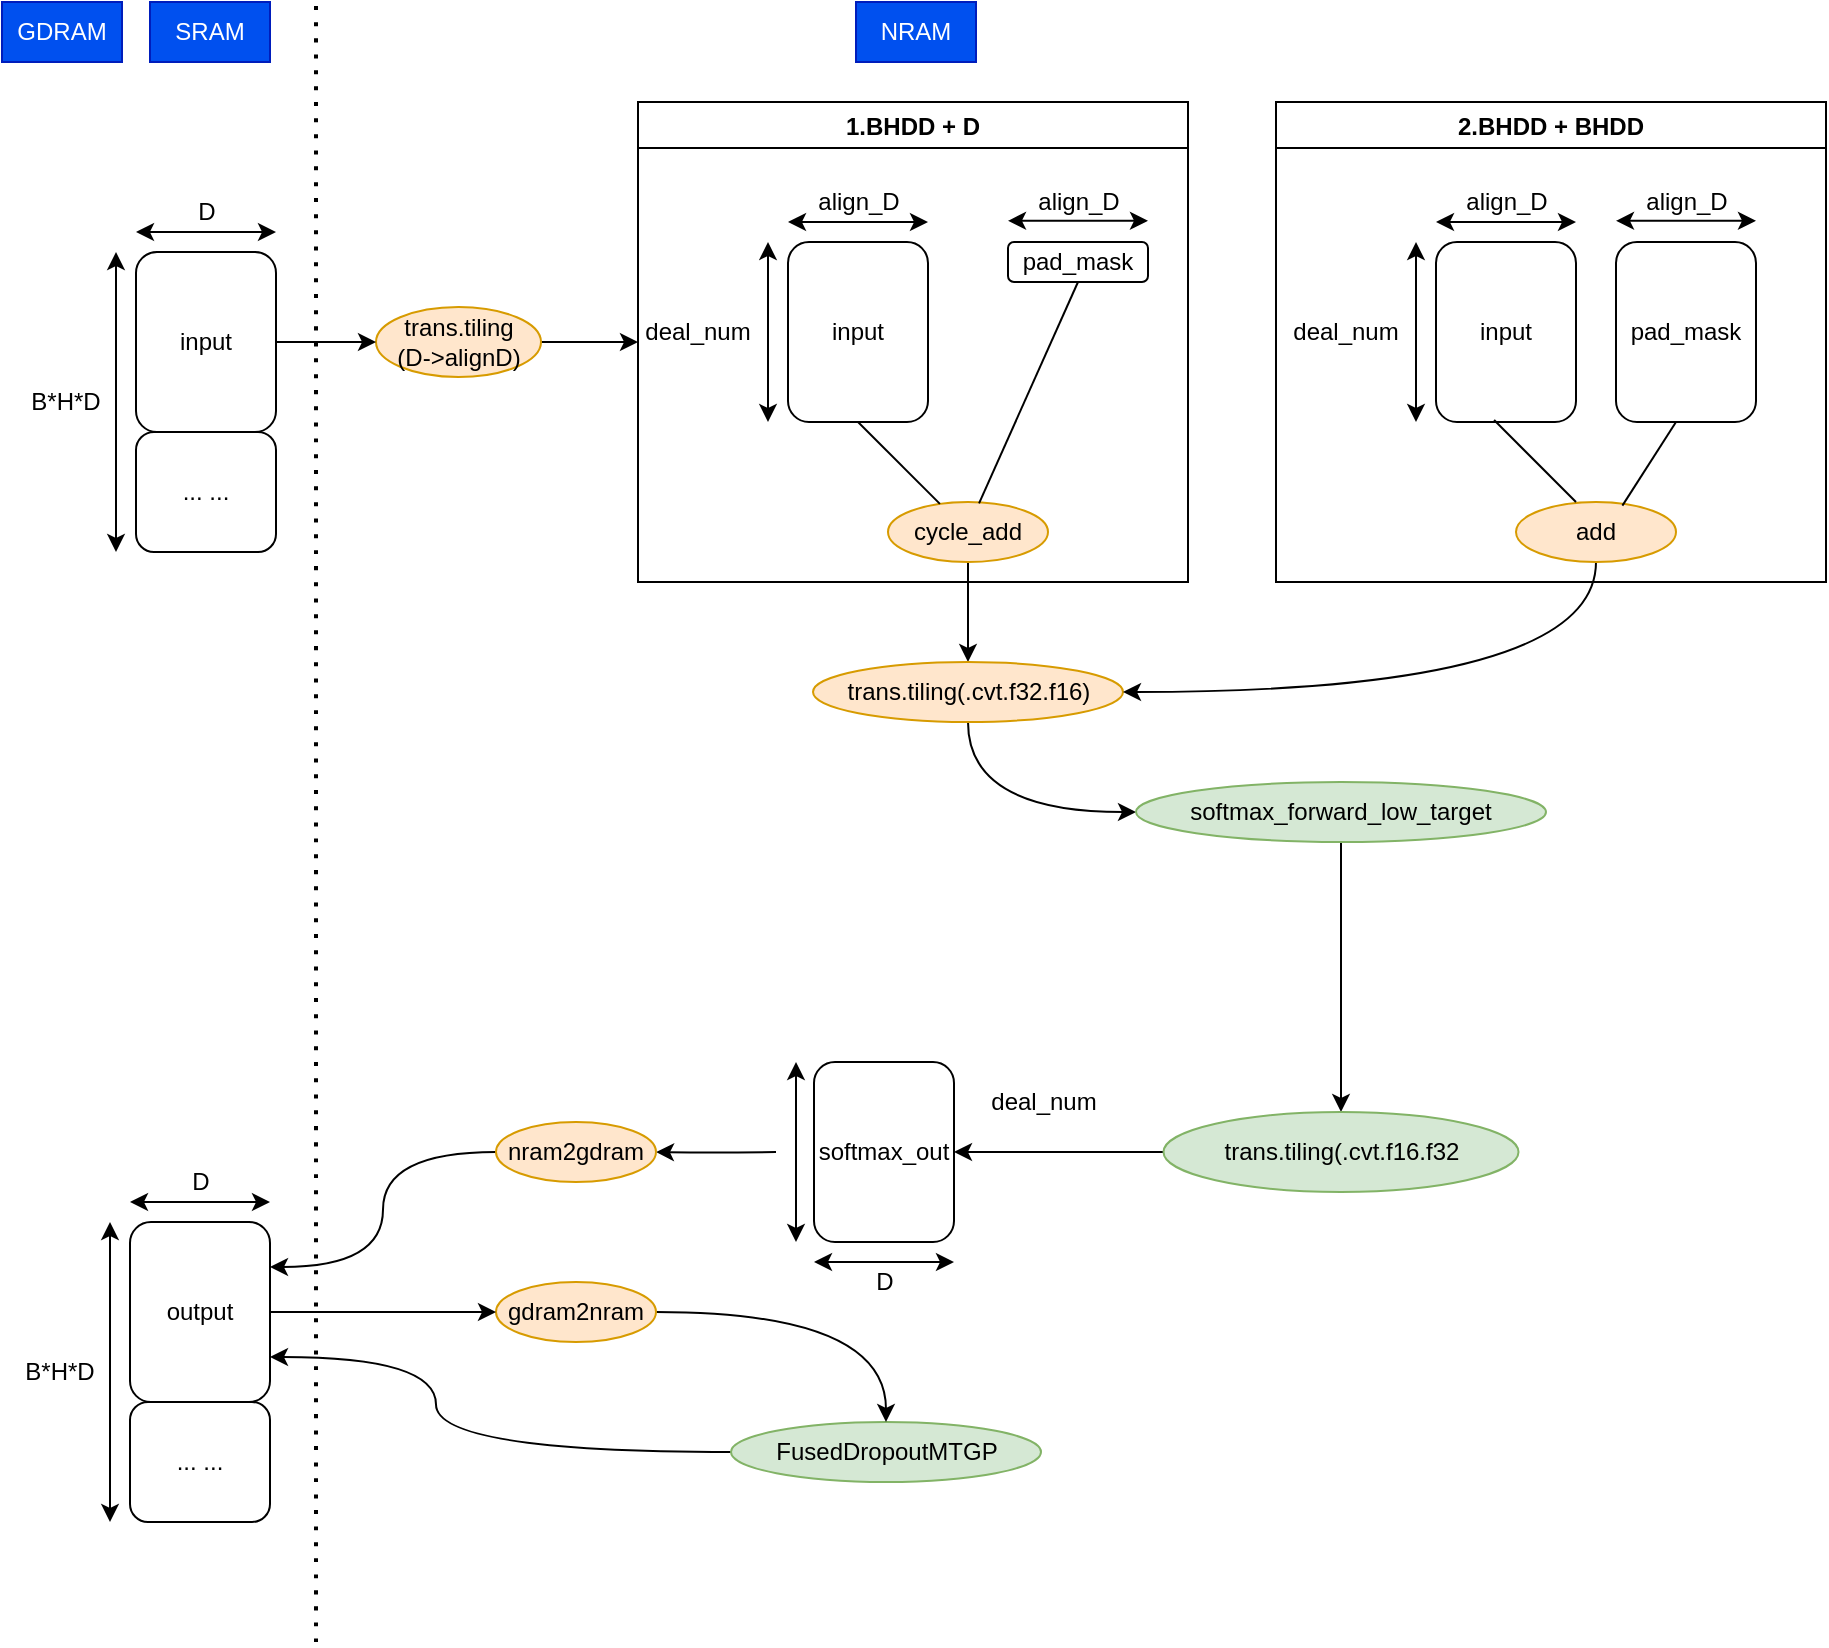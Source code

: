 <mxfile version="20.3.7" type="github">
  <diagram id="jfShUcs9I2K-0doQvZvM" name="第 1 页">
    <mxGraphModel dx="1357" dy="777" grid="1" gridSize="10" guides="1" tooltips="1" connect="1" arrows="1" fold="1" page="1" pageScale="1" pageWidth="3300" pageHeight="4681" math="0" shadow="0">
      <root>
        <mxCell id="0" />
        <mxCell id="1" parent="0" />
        <mxCell id="-qZSoIFsuIlHtvBU8mxr-2" value="pad_mask" style="rounded=1;whiteSpace=wrap;html=1;" parent="1" vertex="1">
          <mxGeometry x="586" y="160" width="70" height="20" as="geometry" />
        </mxCell>
        <mxCell id="-qZSoIFsuIlHtvBU8mxr-38" style="edgeStyle=orthogonalEdgeStyle;rounded=0;orthogonalLoop=1;jettySize=auto;html=1;exitX=0.5;exitY=1;exitDx=0;exitDy=0;entryX=0.5;entryY=0;entryDx=0;entryDy=0;" parent="1" source="-qZSoIFsuIlHtvBU8mxr-19" target="-qZSoIFsuIlHtvBU8mxr-22" edge="1">
          <mxGeometry relative="1" as="geometry" />
        </mxCell>
        <mxCell id="-qZSoIFsuIlHtvBU8mxr-19" value="cycle_add" style="ellipse;whiteSpace=wrap;html=1;fillColor=#ffe6cc;strokeColor=#d79b00;" parent="1" vertex="1">
          <mxGeometry x="526" y="290" width="80" height="30" as="geometry" />
        </mxCell>
        <mxCell id="-qZSoIFsuIlHtvBU8mxr-20" value="" style="endArrow=none;html=1;rounded=0;entryX=0.5;entryY=1;entryDx=0;entryDy=0;" parent="1" source="-qZSoIFsuIlHtvBU8mxr-19" target="-qZSoIFsuIlHtvBU8mxr-1" edge="1">
          <mxGeometry width="50" height="50" relative="1" as="geometry">
            <mxPoint x="446" y="340" as="sourcePoint" />
            <mxPoint x="496" y="290" as="targetPoint" />
          </mxGeometry>
        </mxCell>
        <mxCell id="-qZSoIFsuIlHtvBU8mxr-21" value="" style="endArrow=none;html=1;rounded=0;entryX=0.5;entryY=1;entryDx=0;entryDy=0;exitX=0.569;exitY=0.022;exitDx=0;exitDy=0;exitPerimeter=0;" parent="1" source="-qZSoIFsuIlHtvBU8mxr-19" target="-qZSoIFsuIlHtvBU8mxr-2" edge="1">
          <mxGeometry width="50" height="50" relative="1" as="geometry">
            <mxPoint x="756" y="290" as="sourcePoint" />
            <mxPoint x="806" y="240" as="targetPoint" />
          </mxGeometry>
        </mxCell>
        <mxCell id="-qZSoIFsuIlHtvBU8mxr-99" style="edgeStyle=orthogonalEdgeStyle;curved=1;rounded=0;orthogonalLoop=1;jettySize=auto;html=1;exitX=0.5;exitY=1;exitDx=0;exitDy=0;entryX=0;entryY=0.5;entryDx=0;entryDy=0;" parent="1" source="-qZSoIFsuIlHtvBU8mxr-22" target="-qZSoIFsuIlHtvBU8mxr-33" edge="1">
          <mxGeometry relative="1" as="geometry">
            <mxPoint x="390" y="450" as="targetPoint" />
          </mxGeometry>
        </mxCell>
        <mxCell id="-qZSoIFsuIlHtvBU8mxr-22" value="trans.tiling(.cvt.f32.f16)" style="ellipse;whiteSpace=wrap;html=1;fillColor=#ffe6cc;strokeColor=#d79b00;" parent="1" vertex="1">
          <mxGeometry x="488.5" y="370" width="155" height="30" as="geometry" />
        </mxCell>
        <mxCell id="-qZSoIFsuIlHtvBU8mxr-104" style="edgeStyle=orthogonalEdgeStyle;curved=1;rounded=0;orthogonalLoop=1;jettySize=auto;html=1;entryX=0.5;entryY=0;entryDx=0;entryDy=0;" parent="1" source="-qZSoIFsuIlHtvBU8mxr-33" target="-qZSoIFsuIlHtvBU8mxr-44" edge="1">
          <mxGeometry relative="1" as="geometry">
            <mxPoint x="742.5" y="500" as="targetPoint" />
          </mxGeometry>
        </mxCell>
        <mxCell id="-qZSoIFsuIlHtvBU8mxr-33" value="softmax_forward_low_target" style="ellipse;whiteSpace=wrap;html=1;fillColor=#d5e8d4;strokeColor=#82b366;" parent="1" vertex="1">
          <mxGeometry x="650" y="430" width="205" height="30" as="geometry" />
        </mxCell>
        <mxCell id="-qZSoIFsuIlHtvBU8mxr-103" style="edgeStyle=orthogonalEdgeStyle;curved=1;rounded=0;orthogonalLoop=1;jettySize=auto;html=1;exitX=0;exitY=0.5;exitDx=0;exitDy=0;entryX=1;entryY=0.5;entryDx=0;entryDy=0;" parent="1" source="-qZSoIFsuIlHtvBU8mxr-44" target="-qZSoIFsuIlHtvBU8mxr-46" edge="1">
          <mxGeometry relative="1" as="geometry" />
        </mxCell>
        <mxCell id="-qZSoIFsuIlHtvBU8mxr-44" value="trans.tiling(.cvt.f16.f32" style="ellipse;whiteSpace=wrap;html=1;fillColor=#d5e8d4;strokeColor=#82b366;" parent="1" vertex="1">
          <mxGeometry x="663.75" y="595" width="177.5" height="40" as="geometry" />
        </mxCell>
        <mxCell id="-qZSoIFsuIlHtvBU8mxr-95" style="edgeStyle=orthogonalEdgeStyle;curved=1;rounded=0;orthogonalLoop=1;jettySize=auto;html=1;entryX=1;entryY=0.5;entryDx=0;entryDy=0;" parent="1" target="-qZSoIFsuIlHtvBU8mxr-93" edge="1">
          <mxGeometry relative="1" as="geometry">
            <mxPoint x="470" y="615" as="sourcePoint" />
          </mxGeometry>
        </mxCell>
        <mxCell id="-qZSoIFsuIlHtvBU8mxr-46" value="softmax_out" style="rounded=1;whiteSpace=wrap;html=1;" parent="1" vertex="1">
          <mxGeometry x="489" y="570" width="70" height="90" as="geometry" />
        </mxCell>
        <mxCell id="-qZSoIFsuIlHtvBU8mxr-48" value="" style="endArrow=classic;startArrow=classic;html=1;rounded=0;" parent="1" edge="1">
          <mxGeometry width="50" height="50" relative="1" as="geometry">
            <mxPoint x="480" y="660" as="sourcePoint" />
            <mxPoint x="480" y="570" as="targetPoint" />
          </mxGeometry>
        </mxCell>
        <mxCell id="-qZSoIFsuIlHtvBU8mxr-49" value="deal_num" style="text;html=1;strokeColor=none;fillColor=none;align=center;verticalAlign=middle;whiteSpace=wrap;rounded=0;" parent="1" vertex="1">
          <mxGeometry x="579" y="580" width="50" height="20" as="geometry" />
        </mxCell>
        <mxCell id="-qZSoIFsuIlHtvBU8mxr-50" value="D" style="text;html=1;strokeColor=none;fillColor=none;align=center;verticalAlign=middle;whiteSpace=wrap;rounded=0;" parent="1" vertex="1">
          <mxGeometry x="496.5" y="670" width="55" height="20" as="geometry" />
        </mxCell>
        <mxCell id="-qZSoIFsuIlHtvBU8mxr-51" value="" style="endArrow=classic;startArrow=classic;html=1;rounded=0;" parent="1" edge="1">
          <mxGeometry width="50" height="50" relative="1" as="geometry">
            <mxPoint x="489" y="670.0" as="sourcePoint" />
            <mxPoint x="559" y="670.0" as="targetPoint" />
          </mxGeometry>
        </mxCell>
        <mxCell id="-qZSoIFsuIlHtvBU8mxr-52" value="" style="group" parent="1" vertex="1" connectable="0">
          <mxGeometry x="90" y="135" width="130" height="180" as="geometry" />
        </mxCell>
        <mxCell id="-qZSoIFsuIlHtvBU8mxr-9" value="... ..." style="rounded=1;whiteSpace=wrap;html=1;" parent="-qZSoIFsuIlHtvBU8mxr-52" vertex="1">
          <mxGeometry x="60" y="120" width="70" height="60" as="geometry" />
        </mxCell>
        <mxCell id="-qZSoIFsuIlHtvBU8mxr-10" value="" style="endArrow=classic;startArrow=classic;html=1;rounded=0;" parent="-qZSoIFsuIlHtvBU8mxr-52" edge="1">
          <mxGeometry width="50" height="50" relative="1" as="geometry">
            <mxPoint x="50" y="180" as="sourcePoint" />
            <mxPoint x="50" y="30.0" as="targetPoint" />
          </mxGeometry>
        </mxCell>
        <mxCell id="-qZSoIFsuIlHtvBU8mxr-11" value="B*H*D" style="text;html=1;strokeColor=none;fillColor=none;align=center;verticalAlign=middle;whiteSpace=wrap;rounded=0;" parent="-qZSoIFsuIlHtvBU8mxr-52" vertex="1">
          <mxGeometry y="95" width="50" height="20" as="geometry" />
        </mxCell>
        <mxCell id="-qZSoIFsuIlHtvBU8mxr-16" value="input" style="rounded=1;whiteSpace=wrap;html=1;" parent="-qZSoIFsuIlHtvBU8mxr-52" vertex="1">
          <mxGeometry x="60" y="30" width="70" height="90" as="geometry" />
        </mxCell>
        <mxCell id="-qZSoIFsuIlHtvBU8mxr-17" value="D" style="text;html=1;strokeColor=none;fillColor=none;align=center;verticalAlign=middle;whiteSpace=wrap;rounded=0;" parent="-qZSoIFsuIlHtvBU8mxr-52" vertex="1">
          <mxGeometry x="67.5" width="55" height="20" as="geometry" />
        </mxCell>
        <mxCell id="-qZSoIFsuIlHtvBU8mxr-18" value="" style="endArrow=classic;startArrow=classic;html=1;rounded=0;" parent="-qZSoIFsuIlHtvBU8mxr-52" edge="1">
          <mxGeometry width="50" height="50" relative="1" as="geometry">
            <mxPoint x="60" y="20.0" as="sourcePoint" />
            <mxPoint x="130" y="20.0" as="targetPoint" />
          </mxGeometry>
        </mxCell>
        <mxCell id="-qZSoIFsuIlHtvBU8mxr-53" value="" style="group" parent="1" vertex="1" connectable="0">
          <mxGeometry x="87" y="620" width="130" height="180" as="geometry" />
        </mxCell>
        <mxCell id="-qZSoIFsuIlHtvBU8mxr-54" value="... ..." style="rounded=1;whiteSpace=wrap;html=1;" parent="-qZSoIFsuIlHtvBU8mxr-53" vertex="1">
          <mxGeometry x="60" y="120" width="70" height="60" as="geometry" />
        </mxCell>
        <mxCell id="-qZSoIFsuIlHtvBU8mxr-55" value="" style="endArrow=classic;startArrow=classic;html=1;rounded=0;" parent="-qZSoIFsuIlHtvBU8mxr-53" edge="1">
          <mxGeometry width="50" height="50" relative="1" as="geometry">
            <mxPoint x="50" y="180" as="sourcePoint" />
            <mxPoint x="50" y="30.0" as="targetPoint" />
          </mxGeometry>
        </mxCell>
        <mxCell id="-qZSoIFsuIlHtvBU8mxr-56" value="B*H*D" style="text;html=1;strokeColor=none;fillColor=none;align=center;verticalAlign=middle;whiteSpace=wrap;rounded=0;" parent="-qZSoIFsuIlHtvBU8mxr-53" vertex="1">
          <mxGeometry y="95" width="50" height="20" as="geometry" />
        </mxCell>
        <mxCell id="-qZSoIFsuIlHtvBU8mxr-57" value="output" style="rounded=1;whiteSpace=wrap;html=1;" parent="-qZSoIFsuIlHtvBU8mxr-53" vertex="1">
          <mxGeometry x="60" y="30" width="70" height="90" as="geometry" />
        </mxCell>
        <mxCell id="-qZSoIFsuIlHtvBU8mxr-58" value="D" style="text;html=1;strokeColor=none;fillColor=none;align=center;verticalAlign=middle;whiteSpace=wrap;rounded=0;" parent="-qZSoIFsuIlHtvBU8mxr-53" vertex="1">
          <mxGeometry x="67.5" width="55" height="20" as="geometry" />
        </mxCell>
        <mxCell id="-qZSoIFsuIlHtvBU8mxr-59" value="" style="endArrow=classic;startArrow=classic;html=1;rounded=0;" parent="-qZSoIFsuIlHtvBU8mxr-53" edge="1">
          <mxGeometry width="50" height="50" relative="1" as="geometry">
            <mxPoint x="60" y="20.0" as="sourcePoint" />
            <mxPoint x="130" y="20.0" as="targetPoint" />
          </mxGeometry>
        </mxCell>
        <mxCell id="-qZSoIFsuIlHtvBU8mxr-63" style="edgeStyle=orthogonalEdgeStyle;curved=1;rounded=0;orthogonalLoop=1;jettySize=auto;html=1;entryX=1;entryY=0.75;entryDx=0;entryDy=0;" parent="1" source="-qZSoIFsuIlHtvBU8mxr-61" target="-qZSoIFsuIlHtvBU8mxr-57" edge="1">
          <mxGeometry relative="1" as="geometry">
            <Array as="points">
              <mxPoint x="300" y="765" />
              <mxPoint x="300" y="718" />
            </Array>
          </mxGeometry>
        </mxCell>
        <mxCell id="-qZSoIFsuIlHtvBU8mxr-61" value="FusedDropoutMTGP" style="ellipse;whiteSpace=wrap;html=1;fillColor=#d5e8d4;strokeColor=#82b366;" parent="1" vertex="1">
          <mxGeometry x="447.5" y="750" width="155" height="30" as="geometry" />
        </mxCell>
        <mxCell id="-qZSoIFsuIlHtvBU8mxr-64" value="pad_mask" style="rounded=1;whiteSpace=wrap;html=1;" parent="1" vertex="1">
          <mxGeometry x="890" y="160" width="70" height="90" as="geometry" />
        </mxCell>
        <mxCell id="-qZSoIFsuIlHtvBU8mxr-65" value="" style="group" parent="1" vertex="1" connectable="0">
          <mxGeometry x="406" y="130" width="140" height="120" as="geometry" />
        </mxCell>
        <mxCell id="-qZSoIFsuIlHtvBU8mxr-1" value="input" style="rounded=1;whiteSpace=wrap;html=1;" parent="-qZSoIFsuIlHtvBU8mxr-65" vertex="1">
          <mxGeometry x="70" y="30" width="70" height="90" as="geometry" />
        </mxCell>
        <mxCell id="-qZSoIFsuIlHtvBU8mxr-3" value="" style="endArrow=classic;startArrow=classic;html=1;rounded=0;" parent="-qZSoIFsuIlHtvBU8mxr-65" edge="1">
          <mxGeometry width="50" height="50" relative="1" as="geometry">
            <mxPoint x="60" y="120" as="sourcePoint" />
            <mxPoint x="60" y="30" as="targetPoint" />
          </mxGeometry>
        </mxCell>
        <mxCell id="-qZSoIFsuIlHtvBU8mxr-4" value="deal_num" style="text;html=1;strokeColor=none;fillColor=none;align=center;verticalAlign=middle;whiteSpace=wrap;rounded=0;" parent="-qZSoIFsuIlHtvBU8mxr-65" vertex="1">
          <mxGeometry y="65" width="50" height="20" as="geometry" />
        </mxCell>
        <mxCell id="-qZSoIFsuIlHtvBU8mxr-5" value="" style="endArrow=classic;startArrow=classic;html=1;rounded=0;" parent="-qZSoIFsuIlHtvBU8mxr-65" edge="1">
          <mxGeometry width="50" height="50" relative="1" as="geometry">
            <mxPoint x="70" y="20" as="sourcePoint" />
            <mxPoint x="140" y="20" as="targetPoint" />
          </mxGeometry>
        </mxCell>
        <mxCell id="-qZSoIFsuIlHtvBU8mxr-6" value="align_D" style="text;html=1;strokeColor=none;fillColor=none;align=center;verticalAlign=middle;whiteSpace=wrap;rounded=0;" parent="-qZSoIFsuIlHtvBU8mxr-65" vertex="1">
          <mxGeometry x="77.5" width="55" height="20" as="geometry" />
        </mxCell>
        <mxCell id="-qZSoIFsuIlHtvBU8mxr-66" value="" style="group" parent="1" vertex="1" connectable="0">
          <mxGeometry x="730" y="130" width="140" height="120" as="geometry" />
        </mxCell>
        <mxCell id="-qZSoIFsuIlHtvBU8mxr-67" value="input" style="rounded=1;whiteSpace=wrap;html=1;" parent="-qZSoIFsuIlHtvBU8mxr-66" vertex="1">
          <mxGeometry x="70" y="30" width="70" height="90" as="geometry" />
        </mxCell>
        <mxCell id="-qZSoIFsuIlHtvBU8mxr-68" value="" style="endArrow=classic;startArrow=classic;html=1;rounded=0;" parent="-qZSoIFsuIlHtvBU8mxr-66" edge="1">
          <mxGeometry width="50" height="50" relative="1" as="geometry">
            <mxPoint x="60" y="120" as="sourcePoint" />
            <mxPoint x="60" y="30" as="targetPoint" />
          </mxGeometry>
        </mxCell>
        <mxCell id="-qZSoIFsuIlHtvBU8mxr-69" value="deal_num" style="text;html=1;strokeColor=none;fillColor=none;align=center;verticalAlign=middle;whiteSpace=wrap;rounded=0;" parent="-qZSoIFsuIlHtvBU8mxr-66" vertex="1">
          <mxGeometry y="65" width="50" height="20" as="geometry" />
        </mxCell>
        <mxCell id="-qZSoIFsuIlHtvBU8mxr-70" value="" style="endArrow=classic;startArrow=classic;html=1;rounded=0;" parent="-qZSoIFsuIlHtvBU8mxr-66" edge="1">
          <mxGeometry width="50" height="50" relative="1" as="geometry">
            <mxPoint x="70" y="20" as="sourcePoint" />
            <mxPoint x="140" y="20" as="targetPoint" />
          </mxGeometry>
        </mxCell>
        <mxCell id="-qZSoIFsuIlHtvBU8mxr-71" value="align_D" style="text;html=1;strokeColor=none;fillColor=none;align=center;verticalAlign=middle;whiteSpace=wrap;rounded=0;" parent="-qZSoIFsuIlHtvBU8mxr-66" vertex="1">
          <mxGeometry x="77.5" width="55" height="20" as="geometry" />
        </mxCell>
        <mxCell id="-qZSoIFsuIlHtvBU8mxr-72" value="" style="group" parent="1" vertex="1" connectable="0">
          <mxGeometry x="586" y="130" width="70" height="20" as="geometry" />
        </mxCell>
        <mxCell id="-qZSoIFsuIlHtvBU8mxr-7" value="align_D" style="text;html=1;strokeColor=none;fillColor=none;align=center;verticalAlign=middle;whiteSpace=wrap;rounded=0;" parent="-qZSoIFsuIlHtvBU8mxr-72" vertex="1">
          <mxGeometry x="7.5" width="55" height="20" as="geometry" />
        </mxCell>
        <mxCell id="-qZSoIFsuIlHtvBU8mxr-8" value="" style="endArrow=classic;startArrow=classic;html=1;rounded=0;" parent="-qZSoIFsuIlHtvBU8mxr-72" edge="1">
          <mxGeometry width="50" height="50" relative="1" as="geometry">
            <mxPoint y="19.41" as="sourcePoint" />
            <mxPoint x="70" y="19.41" as="targetPoint" />
          </mxGeometry>
        </mxCell>
        <mxCell id="-qZSoIFsuIlHtvBU8mxr-74" value="" style="group" parent="1" vertex="1" connectable="0">
          <mxGeometry x="890" y="130" width="70" height="20" as="geometry" />
        </mxCell>
        <mxCell id="-qZSoIFsuIlHtvBU8mxr-75" value="align_D" style="text;html=1;strokeColor=none;fillColor=none;align=center;verticalAlign=middle;whiteSpace=wrap;rounded=0;" parent="-qZSoIFsuIlHtvBU8mxr-74" vertex="1">
          <mxGeometry x="7.5" width="55" height="20" as="geometry" />
        </mxCell>
        <mxCell id="-qZSoIFsuIlHtvBU8mxr-76" value="" style="endArrow=classic;startArrow=classic;html=1;rounded=0;" parent="-qZSoIFsuIlHtvBU8mxr-74" edge="1">
          <mxGeometry width="50" height="50" relative="1" as="geometry">
            <mxPoint y="19.41" as="sourcePoint" />
            <mxPoint x="70" y="19.41" as="targetPoint" />
          </mxGeometry>
        </mxCell>
        <mxCell id="-qZSoIFsuIlHtvBU8mxr-81" style="edgeStyle=orthogonalEdgeStyle;curved=1;rounded=0;orthogonalLoop=1;jettySize=auto;html=1;exitX=0.5;exitY=1;exitDx=0;exitDy=0;entryX=1;entryY=0.5;entryDx=0;entryDy=0;" parent="1" source="-qZSoIFsuIlHtvBU8mxr-77" target="-qZSoIFsuIlHtvBU8mxr-22" edge="1">
          <mxGeometry relative="1" as="geometry" />
        </mxCell>
        <mxCell id="-qZSoIFsuIlHtvBU8mxr-77" value="add" style="ellipse;whiteSpace=wrap;html=1;fillColor=#ffe6cc;strokeColor=#d79b00;" parent="1" vertex="1">
          <mxGeometry x="840" y="290" width="80" height="30" as="geometry" />
        </mxCell>
        <mxCell id="-qZSoIFsuIlHtvBU8mxr-79" value="" style="endArrow=none;html=1;rounded=0;entryX=0.5;entryY=1;entryDx=0;entryDy=0;" parent="1" edge="1">
          <mxGeometry width="50" height="50" relative="1" as="geometry">
            <mxPoint x="869.995" y="289.995" as="sourcePoint" />
            <mxPoint x="829.04" y="249.04" as="targetPoint" />
          </mxGeometry>
        </mxCell>
        <mxCell id="-qZSoIFsuIlHtvBU8mxr-80" value="" style="endArrow=none;html=1;rounded=0;exitX=0.665;exitY=0.061;exitDx=0;exitDy=0;exitPerimeter=0;" parent="1" source="-qZSoIFsuIlHtvBU8mxr-77" edge="1">
          <mxGeometry width="50" height="50" relative="1" as="geometry">
            <mxPoint x="890" y="310" as="sourcePoint" />
            <mxPoint x="920" y="250" as="targetPoint" />
          </mxGeometry>
        </mxCell>
        <mxCell id="-qZSoIFsuIlHtvBU8mxr-82" value="1.BHDD + D" style="swimlane;" parent="1" vertex="1">
          <mxGeometry x="401" y="90" width="275" height="240" as="geometry" />
        </mxCell>
        <mxCell id="-qZSoIFsuIlHtvBU8mxr-83" value="2.BHDD + BHDD" style="swimlane;" parent="1" vertex="1">
          <mxGeometry x="720" y="90" width="275" height="240" as="geometry" />
        </mxCell>
        <mxCell id="-qZSoIFsuIlHtvBU8mxr-85" value="" style="endArrow=none;dashed=1;html=1;dashPattern=1 3;strokeWidth=2;rounded=0;curved=1;" parent="1" edge="1">
          <mxGeometry width="50" height="50" relative="1" as="geometry">
            <mxPoint x="240" y="860" as="sourcePoint" />
            <mxPoint x="240" y="40" as="targetPoint" />
          </mxGeometry>
        </mxCell>
        <mxCell id="-qZSoIFsuIlHtvBU8mxr-86" value="GDRAM" style="text;html=1;strokeColor=#001DBC;fillColor=#0050ef;align=center;verticalAlign=middle;whiteSpace=wrap;rounded=0;fontColor=#ffffff;" parent="1" vertex="1">
          <mxGeometry x="83" y="40" width="60" height="30" as="geometry" />
        </mxCell>
        <mxCell id="-qZSoIFsuIlHtvBU8mxr-87" value="NRAM" style="text;html=1;strokeColor=#001DBC;fillColor=#0050ef;align=center;verticalAlign=middle;whiteSpace=wrap;rounded=0;fontColor=#ffffff;" parent="1" vertex="1">
          <mxGeometry x="510" y="40" width="60" height="30" as="geometry" />
        </mxCell>
        <mxCell id="-qZSoIFsuIlHtvBU8mxr-88" value="SRAM" style="text;html=1;strokeColor=#001DBC;fillColor=#0050ef;align=center;verticalAlign=middle;whiteSpace=wrap;rounded=0;fontColor=#ffffff;" parent="1" vertex="1">
          <mxGeometry x="157" y="40" width="60" height="30" as="geometry" />
        </mxCell>
        <mxCell id="bBcEcRIMiIv9MEsN5RrY-2" style="edgeStyle=orthogonalEdgeStyle;rounded=0;orthogonalLoop=1;jettySize=auto;html=1;exitX=1;exitY=0.5;exitDx=0;exitDy=0;entryX=0;entryY=0.5;entryDx=0;entryDy=0;" edge="1" parent="1" source="-qZSoIFsuIlHtvBU8mxr-89" target="-qZSoIFsuIlHtvBU8mxr-82">
          <mxGeometry relative="1" as="geometry" />
        </mxCell>
        <mxCell id="-qZSoIFsuIlHtvBU8mxr-89" value="trans.tiling&lt;br&gt;(D-&amp;gt;alignD)" style="ellipse;whiteSpace=wrap;html=1;fillColor=#ffe6cc;strokeColor=#d79b00;" parent="1" vertex="1">
          <mxGeometry x="270" y="192.5" width="82.5" height="35" as="geometry" />
        </mxCell>
        <mxCell id="-qZSoIFsuIlHtvBU8mxr-90" style="edgeStyle=orthogonalEdgeStyle;curved=1;rounded=0;orthogonalLoop=1;jettySize=auto;html=1;exitX=1;exitY=0.5;exitDx=0;exitDy=0;entryX=0;entryY=0.5;entryDx=0;entryDy=0;" parent="1" source="-qZSoIFsuIlHtvBU8mxr-16" target="-qZSoIFsuIlHtvBU8mxr-89" edge="1">
          <mxGeometry relative="1" as="geometry" />
        </mxCell>
        <mxCell id="-qZSoIFsuIlHtvBU8mxr-96" style="edgeStyle=orthogonalEdgeStyle;curved=1;rounded=0;orthogonalLoop=1;jettySize=auto;html=1;exitX=0;exitY=0.5;exitDx=0;exitDy=0;entryX=1;entryY=0.25;entryDx=0;entryDy=0;" parent="1" source="-qZSoIFsuIlHtvBU8mxr-93" target="-qZSoIFsuIlHtvBU8mxr-57" edge="1">
          <mxGeometry relative="1" as="geometry" />
        </mxCell>
        <mxCell id="-qZSoIFsuIlHtvBU8mxr-93" value="nram2gdram" style="ellipse;whiteSpace=wrap;html=1;fillColor=#ffe6cc;strokeColor=#d79b00;" parent="1" vertex="1">
          <mxGeometry x="330" y="600" width="80" height="30" as="geometry" />
        </mxCell>
        <mxCell id="-qZSoIFsuIlHtvBU8mxr-98" style="edgeStyle=orthogonalEdgeStyle;curved=1;rounded=0;orthogonalLoop=1;jettySize=auto;html=1;exitX=1;exitY=0.5;exitDx=0;exitDy=0;entryX=0.5;entryY=0;entryDx=0;entryDy=0;" parent="1" source="-qZSoIFsuIlHtvBU8mxr-94" target="-qZSoIFsuIlHtvBU8mxr-61" edge="1">
          <mxGeometry relative="1" as="geometry" />
        </mxCell>
        <mxCell id="-qZSoIFsuIlHtvBU8mxr-94" value="gdram2nram" style="ellipse;whiteSpace=wrap;html=1;fillColor=#ffe6cc;strokeColor=#d79b00;" parent="1" vertex="1">
          <mxGeometry x="330" y="680" width="80" height="30" as="geometry" />
        </mxCell>
        <mxCell id="-qZSoIFsuIlHtvBU8mxr-97" style="edgeStyle=orthogonalEdgeStyle;curved=1;rounded=0;orthogonalLoop=1;jettySize=auto;html=1;exitX=1;exitY=0.5;exitDx=0;exitDy=0;entryX=0;entryY=0.5;entryDx=0;entryDy=0;" parent="1" source="-qZSoIFsuIlHtvBU8mxr-57" target="-qZSoIFsuIlHtvBU8mxr-94" edge="1">
          <mxGeometry relative="1" as="geometry" />
        </mxCell>
      </root>
    </mxGraphModel>
  </diagram>
</mxfile>
